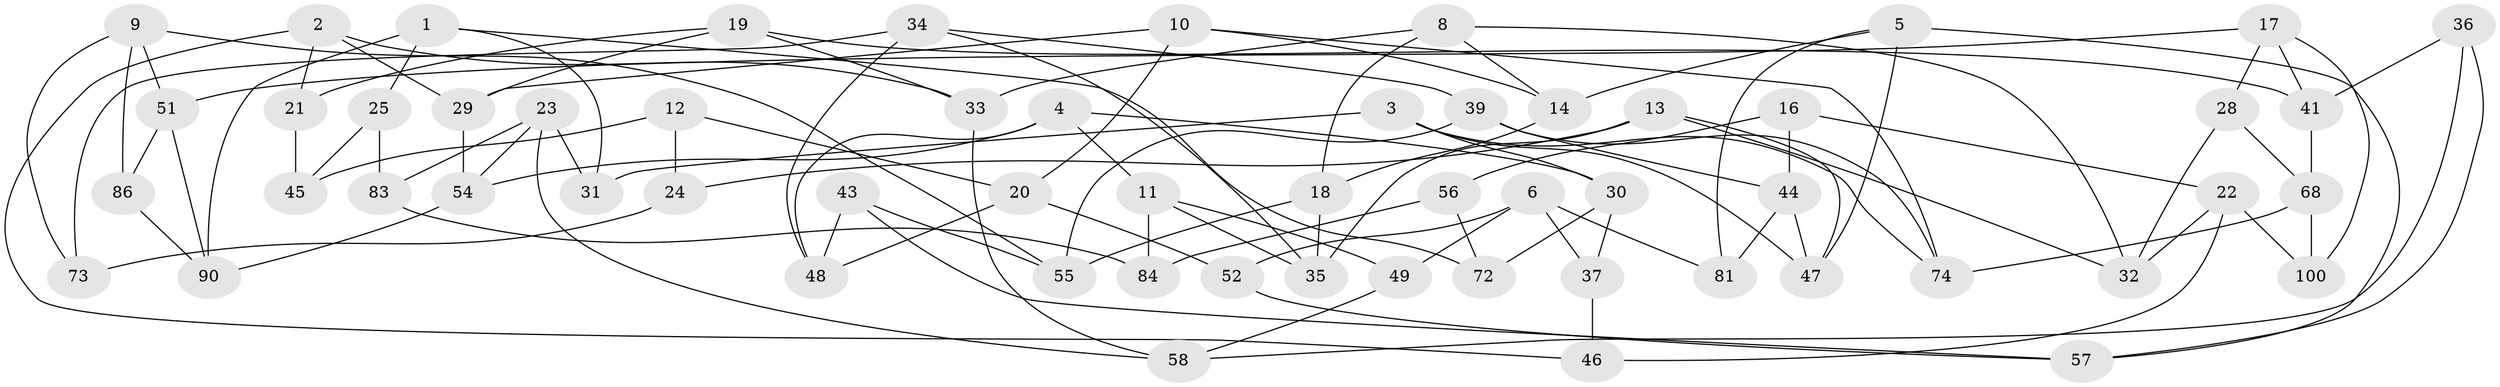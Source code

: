 // original degree distribution, {3: 1.0}
// Generated by graph-tools (version 1.1) at 2025/39/02/21/25 10:39:00]
// undirected, 59 vertices, 107 edges
graph export_dot {
graph [start="1"]
  node [color=gray90,style=filled];
  1 [super="+70"];
  2 [super="+7"];
  3 [super="+94"];
  4 [super="+76"];
  5 [super="+77"];
  6 [super="+50"];
  8 [super="+67"];
  9 [super="+98"];
  10 [super="+92"];
  11 [super="+82"];
  12 [super="+15"];
  13 [super="+65"];
  14 [super="+60"];
  16;
  17 [super="+38"];
  18 [super="+42"];
  19 [super="+27"];
  20 [super="+69"];
  21;
  22 [super="+26"];
  23 [super="+63"];
  24 [super="+85"];
  25;
  28;
  29 [super="+78"];
  30 [super="+66"];
  31;
  32 [super="+88"];
  33 [super="+79"];
  34 [super="+53"];
  35 [super="+75"];
  36;
  37 [super="+99"];
  39 [super="+40"];
  41 [super="+91"];
  43;
  44 [super="+62"];
  45;
  46 [super="+97"];
  47 [super="+89"];
  48 [super="+80"];
  49;
  51 [super="+64"];
  52;
  54 [super="+71"];
  55 [super="+96"];
  56;
  57 [super="+59"];
  58 [super="+61"];
  68 [super="+95"];
  72;
  73;
  74 [super="+87"];
  81;
  83;
  84;
  86;
  90 [super="+93"];
  100;
  1 -- 25;
  1 -- 31;
  1 -- 72;
  1 -- 90;
  2 -- 29;
  2 -- 33;
  2 -- 21;
  2 -- 46;
  3 -- 47;
  3 -- 74;
  3 -- 30;
  3 -- 31;
  4 -- 30;
  4 -- 48;
  4 -- 11;
  4 -- 54;
  5 -- 14;
  5 -- 81;
  5 -- 57;
  5 -- 47;
  6 -- 49;
  6 -- 37;
  6 -- 81;
  6 -- 52;
  8 -- 18;
  8 -- 32;
  8 -- 14;
  8 -- 33;
  9 -- 73;
  9 -- 86;
  9 -- 55;
  9 -- 51;
  10 -- 14;
  10 -- 74;
  10 -- 20;
  10 -- 29;
  11 -- 49;
  11 -- 84;
  11 -- 35;
  12 -- 45;
  12 -- 24 [weight=2];
  12 -- 20;
  13 -- 24;
  13 -- 32;
  13 -- 35;
  13 -- 47;
  14 -- 18;
  16 -- 56;
  16 -- 22;
  16 -- 44;
  17 -- 51;
  17 -- 100;
  17 -- 28;
  17 -- 41;
  18 -- 55;
  18 -- 35;
  19 -- 41;
  19 -- 33;
  19 -- 29;
  19 -- 21;
  20 -- 48;
  20 -- 52;
  21 -- 45;
  22 -- 32;
  22 -- 46;
  22 -- 100;
  23 -- 31;
  23 -- 58;
  23 -- 83;
  23 -- 54;
  24 -- 73;
  25 -- 83;
  25 -- 45;
  28 -- 68;
  28 -- 32;
  29 -- 54;
  30 -- 72;
  30 -- 37;
  33 -- 58;
  34 -- 48;
  34 -- 35;
  34 -- 73;
  34 -- 39;
  36 -- 41;
  36 -- 58;
  36 -- 57;
  37 -- 46 [weight=2];
  39 -- 74;
  39 -- 55;
  39 -- 44;
  41 -- 68;
  43 -- 57;
  43 -- 55;
  43 -- 48;
  44 -- 81;
  44 -- 47;
  49 -- 58;
  51 -- 86;
  51 -- 90;
  52 -- 57;
  54 -- 90;
  56 -- 72;
  56 -- 84;
  68 -- 100;
  68 -- 74;
  83 -- 84;
  86 -- 90;
}
